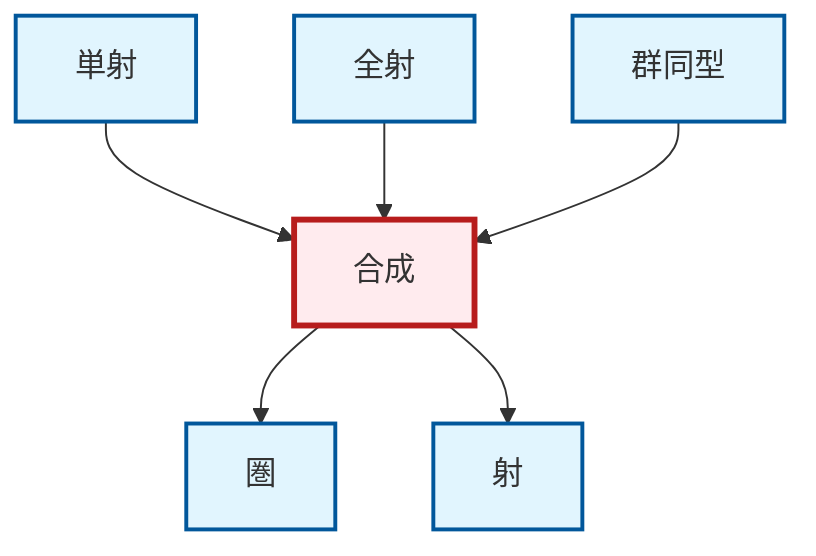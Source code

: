 graph TD
    classDef definition fill:#e1f5fe,stroke:#01579b,stroke-width:2px
    classDef theorem fill:#f3e5f5,stroke:#4a148c,stroke-width:2px
    classDef axiom fill:#fff3e0,stroke:#e65100,stroke-width:2px
    classDef example fill:#e8f5e9,stroke:#1b5e20,stroke-width:2px
    classDef current fill:#ffebee,stroke:#b71c1c,stroke-width:3px
    def-composition["合成"]:::definition
    def-isomorphism["群同型"]:::definition
    def-epimorphism["全射"]:::definition
    def-monomorphism["単射"]:::definition
    def-category["圏"]:::definition
    def-morphism["射"]:::definition
    def-monomorphism --> def-composition
    def-composition --> def-category
    def-epimorphism --> def-composition
    def-composition --> def-morphism
    def-isomorphism --> def-composition
    class def-composition current